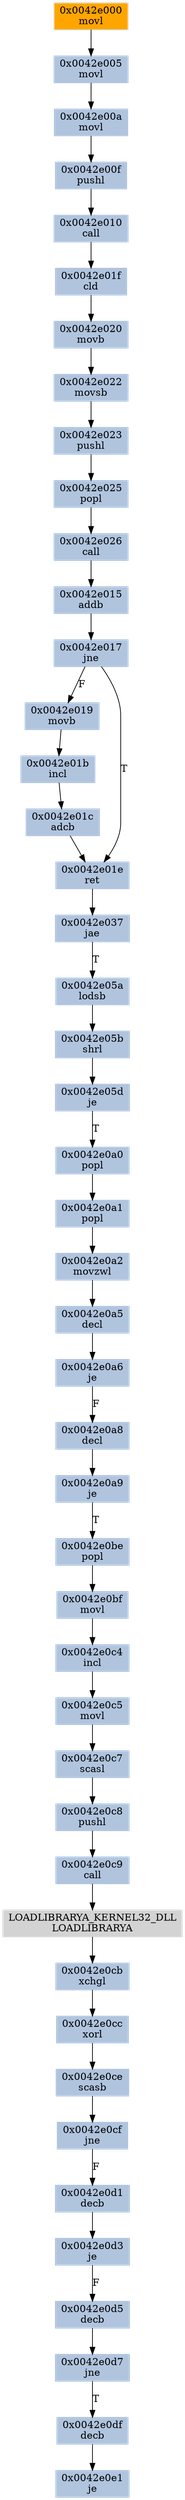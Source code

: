 strict digraph G {
	graph [bgcolor=transparent,
		name=G
	];
	node [color=lightsteelblue,
		fillcolor=lightsteelblue,
		shape=rectangle,
		style=filled
	];
	"0x0042e019"	[label="0x0042e019
movb"];
	"0x0042e01b"	[label="0x0042e01b
incl"];
	"0x0042e019" -> "0x0042e01b"	[color="#000000"];
	"0x0042e0a6"	[label="0x0042e0a6
je"];
	"0x0042e0a8"	[label="0x0042e0a8
decl"];
	"0x0042e0a6" -> "0x0042e0a8"	[color="#000000",
		label=F];
	"0x0042e05a"	[label="0x0042e05a
lodsb"];
	"0x0042e05b"	[label="0x0042e05b
shrl"];
	"0x0042e05a" -> "0x0042e05b"	[color="#000000"];
	"0x0042e0a0"	[label="0x0042e0a0
popl"];
	"0x0042e0a1"	[label="0x0042e0a1
popl"];
	"0x0042e0a0" -> "0x0042e0a1"	[color="#000000"];
	"0x0042e05d"	[label="0x0042e05d
je"];
	"0x0042e05b" -> "0x0042e05d"	[color="#000000"];
	"0x0042e017"	[label="0x0042e017
jne"];
	"0x0042e017" -> "0x0042e019"	[color="#000000",
		label=F];
	"0x0042e01e"	[label="0x0042e01e
ret"];
	"0x0042e017" -> "0x0042e01e"	[color="#000000",
		label=T];
	"0x0042e000"	[color=lightgrey,
		fillcolor=orange,
		label="0x0042e000
movl"];
	"0x0042e005"	[label="0x0042e005
movl"];
	"0x0042e000" -> "0x0042e005"	[color="#000000"];
	"0x0042e0ce"	[label="0x0042e0ce
scasb"];
	"0x0042e0cf"	[label="0x0042e0cf
jne"];
	"0x0042e0ce" -> "0x0042e0cf"	[color="#000000"];
	"0x0042e0e1"	[label="0x0042e0e1
je"];
	"0x0042e020"	[label="0x0042e020
movb"];
	"0x0042e022"	[label="0x0042e022
movsb"];
	"0x0042e020" -> "0x0042e022"	[color="#000000"];
	"0x0042e037"	[label="0x0042e037
jae"];
	"0x0042e037" -> "0x0042e05a"	[color="#000000",
		label=T];
	"0x0042e0c9"	[label="0x0042e0c9
call"];
	LOADLIBRARYA_KERNEL32_DLL	[color=lightgrey,
		fillcolor=lightgrey,
		label="LOADLIBRARYA_KERNEL32_DLL
LOADLIBRARYA"];
	"0x0042e0c9" -> LOADLIBRARYA_KERNEL32_DLL	[color="#000000"];
	"0x0042e0bf"	[label="0x0042e0bf
movl"];
	"0x0042e0c4"	[label="0x0042e0c4
incl"];
	"0x0042e0bf" -> "0x0042e0c4"	[color="#000000"];
	"0x0042e0d5"	[label="0x0042e0d5
decb"];
	"0x0042e0d7"	[label="0x0042e0d7
jne"];
	"0x0042e0d5" -> "0x0042e0d7"	[color="#000000"];
	"0x0042e0c8"	[label="0x0042e0c8
pushl"];
	"0x0042e0c8" -> "0x0042e0c9"	[color="#000000"];
	"0x0042e00a"	[label="0x0042e00a
movl"];
	"0x0042e00f"	[label="0x0042e00f
pushl"];
	"0x0042e00a" -> "0x0042e00f"	[color="#000000"];
	"0x0042e01f"	[label="0x0042e01f
cld"];
	"0x0042e01f" -> "0x0042e020"	[color="#000000"];
	"0x0042e01c"	[label="0x0042e01c
adcb"];
	"0x0042e01c" -> "0x0042e01e"	[color="#000000"];
	"0x0042e01b" -> "0x0042e01c"	[color="#000000"];
	"0x0042e010"	[label="0x0042e010
call"];
	"0x0042e00f" -> "0x0042e010"	[color="#000000"];
	"0x0042e0d3"	[label="0x0042e0d3
je"];
	"0x0042e0d3" -> "0x0042e0d5"	[color="#000000",
		label=F];
	"0x0042e0c5"	[label="0x0042e0c5
movl"];
	"0x0042e0c4" -> "0x0042e0c5"	[color="#000000"];
	"0x0042e0a9"	[label="0x0042e0a9
je"];
	"0x0042e0a8" -> "0x0042e0a9"	[color="#000000"];
	"0x0042e0df"	[label="0x0042e0df
decb"];
	"0x0042e0d7" -> "0x0042e0df"	[color="#000000",
		label=T];
	"0x0042e0cb"	[label="0x0042e0cb
xchgl"];
	"0x0042e0cc"	[label="0x0042e0cc
xorl"];
	"0x0042e0cb" -> "0x0042e0cc"	[color="#000000"];
	"0x0042e0a2"	[label="0x0042e0a2
movzwl"];
	"0x0042e0a5"	[label="0x0042e0a5
decl"];
	"0x0042e0a2" -> "0x0042e0a5"	[color="#000000"];
	"0x0042e0be"	[label="0x0042e0be
popl"];
	"0x0042e0be" -> "0x0042e0bf"	[color="#000000"];
	"0x0042e0c7"	[label="0x0042e0c7
scasl"];
	"0x0042e0c5" -> "0x0042e0c7"	[color="#000000"];
	"0x0042e023"	[label="0x0042e023
pushl"];
	"0x0042e022" -> "0x0042e023"	[color="#000000"];
	"0x0042e010" -> "0x0042e01f"	[color="#000000"];
	"0x0042e025"	[label="0x0042e025
popl"];
	"0x0042e023" -> "0x0042e025"	[color="#000000"];
	LOADLIBRARYA_KERNEL32_DLL -> "0x0042e0cb"	[color="#000000"];
	"0x0042e0c7" -> "0x0042e0c8"	[color="#000000"];
	"0x0042e0a9" -> "0x0042e0be"	[color="#000000",
		label=T];
	"0x0042e0a5" -> "0x0042e0a6"	[color="#000000"];
	"0x0042e0a1" -> "0x0042e0a2"	[color="#000000"];
	"0x0042e0cc" -> "0x0042e0ce"	[color="#000000"];
	"0x0042e005" -> "0x0042e00a"	[color="#000000"];
	"0x0042e0d1"	[label="0x0042e0d1
decb"];
	"0x0042e0cf" -> "0x0042e0d1"	[color="#000000",
		label=F];
	"0x0042e026"	[label="0x0042e026
call"];
	"0x0042e015"	[label="0x0042e015
addb"];
	"0x0042e026" -> "0x0042e015"	[color="#000000"];
	"0x0042e025" -> "0x0042e026"	[color="#000000"];
	"0x0042e01e" -> "0x0042e037"	[color="#000000"];
	"0x0042e0df" -> "0x0042e0e1"	[color="#000000"];
	"0x0042e05d" -> "0x0042e0a0"	[color="#000000",
		label=T];
	"0x0042e015" -> "0x0042e017"	[color="#000000"];
	"0x0042e0d1" -> "0x0042e0d3"	[color="#000000"];
}
